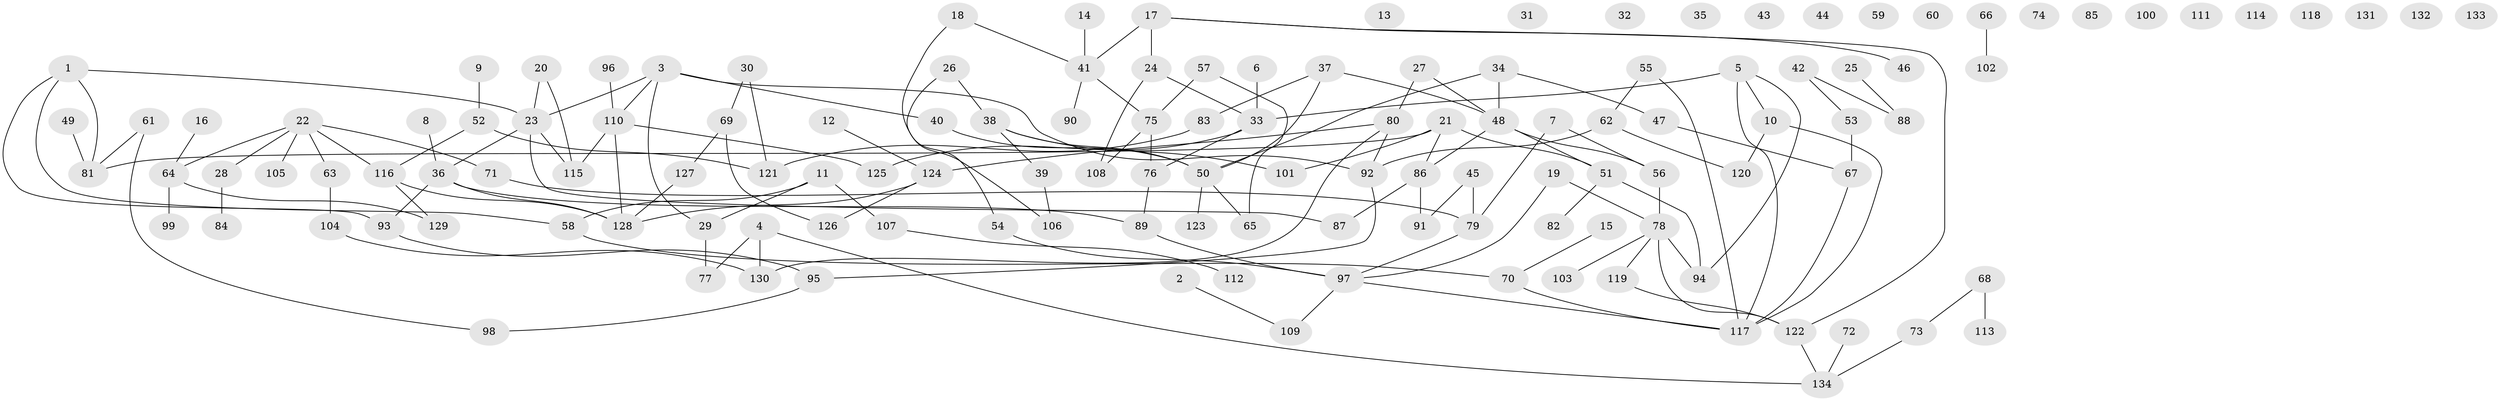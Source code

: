 // Generated by graph-tools (version 1.1) at 2025/12/03/09/25 04:12:52]
// undirected, 134 vertices, 156 edges
graph export_dot {
graph [start="1"]
  node [color=gray90,style=filled];
  1;
  2;
  3;
  4;
  5;
  6;
  7;
  8;
  9;
  10;
  11;
  12;
  13;
  14;
  15;
  16;
  17;
  18;
  19;
  20;
  21;
  22;
  23;
  24;
  25;
  26;
  27;
  28;
  29;
  30;
  31;
  32;
  33;
  34;
  35;
  36;
  37;
  38;
  39;
  40;
  41;
  42;
  43;
  44;
  45;
  46;
  47;
  48;
  49;
  50;
  51;
  52;
  53;
  54;
  55;
  56;
  57;
  58;
  59;
  60;
  61;
  62;
  63;
  64;
  65;
  66;
  67;
  68;
  69;
  70;
  71;
  72;
  73;
  74;
  75;
  76;
  77;
  78;
  79;
  80;
  81;
  82;
  83;
  84;
  85;
  86;
  87;
  88;
  89;
  90;
  91;
  92;
  93;
  94;
  95;
  96;
  97;
  98;
  99;
  100;
  101;
  102;
  103;
  104;
  105;
  106;
  107;
  108;
  109;
  110;
  111;
  112;
  113;
  114;
  115;
  116;
  117;
  118;
  119;
  120;
  121;
  122;
  123;
  124;
  125;
  126;
  127;
  128;
  129;
  130;
  131;
  132;
  133;
  134;
  1 -- 23;
  1 -- 58;
  1 -- 81;
  1 -- 93;
  2 -- 109;
  3 -- 23;
  3 -- 29;
  3 -- 40;
  3 -- 92;
  3 -- 110;
  4 -- 77;
  4 -- 130;
  4 -- 134;
  5 -- 10;
  5 -- 33;
  5 -- 94;
  5 -- 117;
  6 -- 33;
  7 -- 56;
  7 -- 79;
  8 -- 36;
  9 -- 52;
  10 -- 117;
  10 -- 120;
  11 -- 29;
  11 -- 58;
  11 -- 107;
  12 -- 124;
  14 -- 41;
  15 -- 70;
  16 -- 64;
  17 -- 24;
  17 -- 41;
  17 -- 46;
  17 -- 122;
  18 -- 41;
  18 -- 106;
  19 -- 78;
  19 -- 97;
  20 -- 23;
  20 -- 115;
  21 -- 51;
  21 -- 81;
  21 -- 86;
  21 -- 101;
  22 -- 28;
  22 -- 63;
  22 -- 64;
  22 -- 71;
  22 -- 105;
  22 -- 116;
  23 -- 36;
  23 -- 87;
  23 -- 115;
  24 -- 33;
  24 -- 108;
  25 -- 88;
  26 -- 38;
  26 -- 54;
  27 -- 48;
  27 -- 80;
  28 -- 84;
  29 -- 77;
  30 -- 69;
  30 -- 121;
  33 -- 76;
  33 -- 125;
  34 -- 47;
  34 -- 48;
  34 -- 50;
  36 -- 89;
  36 -- 93;
  36 -- 128;
  37 -- 48;
  37 -- 50;
  37 -- 83;
  38 -- 39;
  38 -- 50;
  38 -- 101;
  39 -- 106;
  40 -- 50;
  41 -- 75;
  41 -- 90;
  42 -- 53;
  42 -- 88;
  45 -- 79;
  45 -- 91;
  47 -- 67;
  48 -- 51;
  48 -- 56;
  48 -- 86;
  49 -- 81;
  50 -- 65;
  50 -- 123;
  51 -- 82;
  51 -- 94;
  52 -- 116;
  52 -- 121;
  53 -- 67;
  54 -- 97;
  55 -- 62;
  55 -- 117;
  56 -- 78;
  57 -- 65;
  57 -- 75;
  58 -- 70;
  61 -- 81;
  61 -- 98;
  62 -- 92;
  62 -- 120;
  63 -- 104;
  64 -- 99;
  64 -- 129;
  66 -- 102;
  67 -- 117;
  68 -- 73;
  68 -- 113;
  69 -- 126;
  69 -- 127;
  70 -- 117;
  71 -- 79;
  72 -- 134;
  73 -- 134;
  75 -- 76;
  75 -- 108;
  76 -- 89;
  78 -- 94;
  78 -- 103;
  78 -- 119;
  78 -- 122;
  79 -- 97;
  80 -- 92;
  80 -- 124;
  80 -- 130;
  83 -- 121;
  86 -- 87;
  86 -- 91;
  89 -- 97;
  92 -- 95;
  93 -- 95;
  95 -- 98;
  96 -- 110;
  97 -- 109;
  97 -- 117;
  104 -- 130;
  107 -- 112;
  110 -- 115;
  110 -- 125;
  110 -- 128;
  116 -- 128;
  116 -- 129;
  119 -- 122;
  122 -- 134;
  124 -- 126;
  124 -- 128;
  127 -- 128;
}
